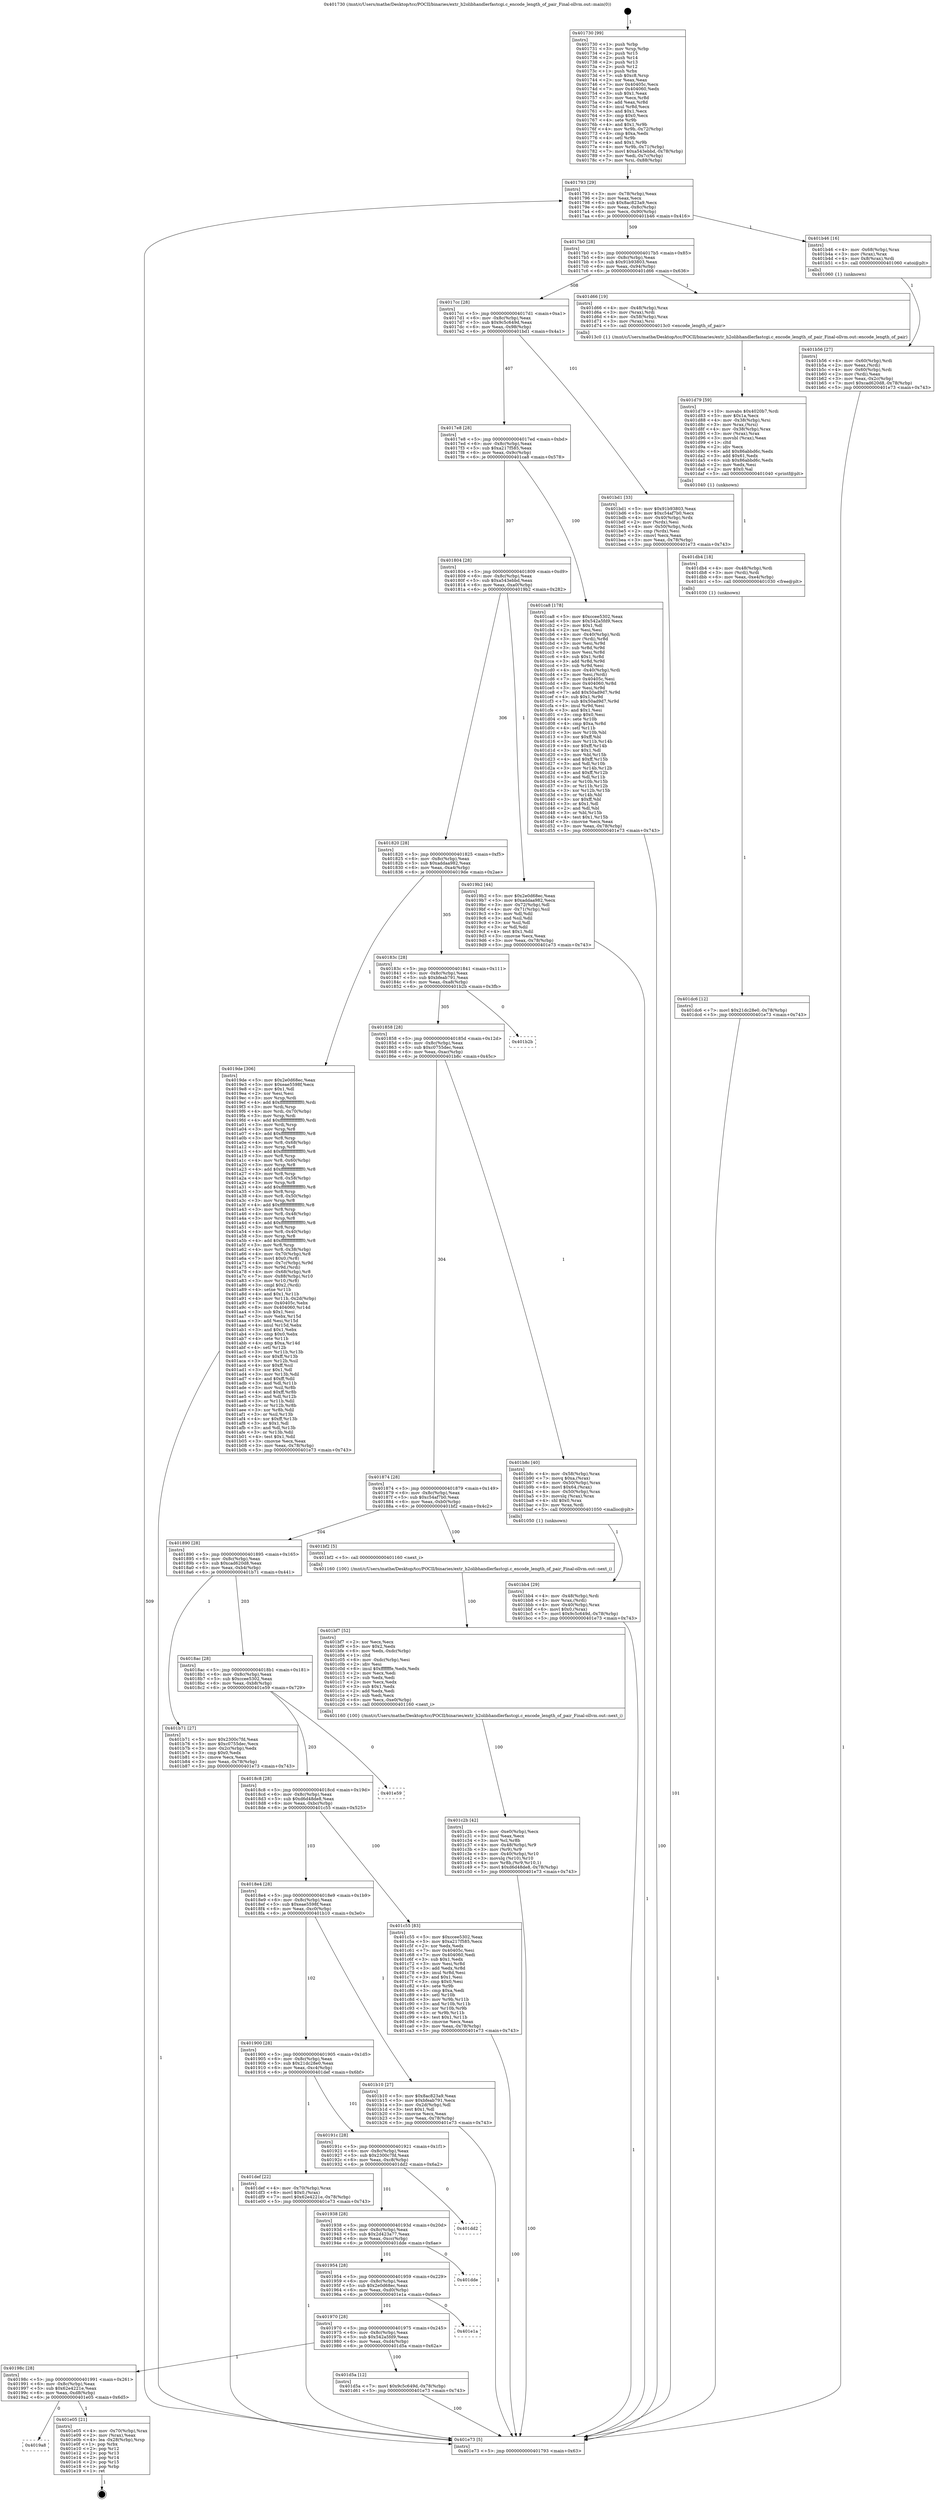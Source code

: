 digraph "0x401730" {
  label = "0x401730 (/mnt/c/Users/mathe/Desktop/tcc/POCII/binaries/extr_h2olibhandlerfastcgi.c_encode_length_of_pair_Final-ollvm.out::main(0))"
  labelloc = "t"
  node[shape=record]

  Entry [label="",width=0.3,height=0.3,shape=circle,fillcolor=black,style=filled]
  "0x401793" [label="{
     0x401793 [29]\l
     | [instrs]\l
     &nbsp;&nbsp;0x401793 \<+3\>: mov -0x78(%rbp),%eax\l
     &nbsp;&nbsp;0x401796 \<+2\>: mov %eax,%ecx\l
     &nbsp;&nbsp;0x401798 \<+6\>: sub $0x8ac823a9,%ecx\l
     &nbsp;&nbsp;0x40179e \<+6\>: mov %eax,-0x8c(%rbp)\l
     &nbsp;&nbsp;0x4017a4 \<+6\>: mov %ecx,-0x90(%rbp)\l
     &nbsp;&nbsp;0x4017aa \<+6\>: je 0000000000401b46 \<main+0x416\>\l
  }"]
  "0x401b46" [label="{
     0x401b46 [16]\l
     | [instrs]\l
     &nbsp;&nbsp;0x401b46 \<+4\>: mov -0x68(%rbp),%rax\l
     &nbsp;&nbsp;0x401b4a \<+3\>: mov (%rax),%rax\l
     &nbsp;&nbsp;0x401b4d \<+4\>: mov 0x8(%rax),%rdi\l
     &nbsp;&nbsp;0x401b51 \<+5\>: call 0000000000401060 \<atoi@plt\>\l
     | [calls]\l
     &nbsp;&nbsp;0x401060 \{1\} (unknown)\l
  }"]
  "0x4017b0" [label="{
     0x4017b0 [28]\l
     | [instrs]\l
     &nbsp;&nbsp;0x4017b0 \<+5\>: jmp 00000000004017b5 \<main+0x85\>\l
     &nbsp;&nbsp;0x4017b5 \<+6\>: mov -0x8c(%rbp),%eax\l
     &nbsp;&nbsp;0x4017bb \<+5\>: sub $0x91b93803,%eax\l
     &nbsp;&nbsp;0x4017c0 \<+6\>: mov %eax,-0x94(%rbp)\l
     &nbsp;&nbsp;0x4017c6 \<+6\>: je 0000000000401d66 \<main+0x636\>\l
  }"]
  Exit [label="",width=0.3,height=0.3,shape=circle,fillcolor=black,style=filled,peripheries=2]
  "0x401d66" [label="{
     0x401d66 [19]\l
     | [instrs]\l
     &nbsp;&nbsp;0x401d66 \<+4\>: mov -0x48(%rbp),%rax\l
     &nbsp;&nbsp;0x401d6a \<+3\>: mov (%rax),%rdi\l
     &nbsp;&nbsp;0x401d6d \<+4\>: mov -0x58(%rbp),%rax\l
     &nbsp;&nbsp;0x401d71 \<+3\>: mov (%rax),%rsi\l
     &nbsp;&nbsp;0x401d74 \<+5\>: call 00000000004013c0 \<encode_length_of_pair\>\l
     | [calls]\l
     &nbsp;&nbsp;0x4013c0 \{1\} (/mnt/c/Users/mathe/Desktop/tcc/POCII/binaries/extr_h2olibhandlerfastcgi.c_encode_length_of_pair_Final-ollvm.out::encode_length_of_pair)\l
  }"]
  "0x4017cc" [label="{
     0x4017cc [28]\l
     | [instrs]\l
     &nbsp;&nbsp;0x4017cc \<+5\>: jmp 00000000004017d1 \<main+0xa1\>\l
     &nbsp;&nbsp;0x4017d1 \<+6\>: mov -0x8c(%rbp),%eax\l
     &nbsp;&nbsp;0x4017d7 \<+5\>: sub $0x9c5c649d,%eax\l
     &nbsp;&nbsp;0x4017dc \<+6\>: mov %eax,-0x98(%rbp)\l
     &nbsp;&nbsp;0x4017e2 \<+6\>: je 0000000000401bd1 \<main+0x4a1\>\l
  }"]
  "0x4019a8" [label="{
     0x4019a8\l
  }", style=dashed]
  "0x401bd1" [label="{
     0x401bd1 [33]\l
     | [instrs]\l
     &nbsp;&nbsp;0x401bd1 \<+5\>: mov $0x91b93803,%eax\l
     &nbsp;&nbsp;0x401bd6 \<+5\>: mov $0xc54af7b0,%ecx\l
     &nbsp;&nbsp;0x401bdb \<+4\>: mov -0x40(%rbp),%rdx\l
     &nbsp;&nbsp;0x401bdf \<+2\>: mov (%rdx),%esi\l
     &nbsp;&nbsp;0x401be1 \<+4\>: mov -0x50(%rbp),%rdx\l
     &nbsp;&nbsp;0x401be5 \<+2\>: cmp (%rdx),%esi\l
     &nbsp;&nbsp;0x401be7 \<+3\>: cmovl %ecx,%eax\l
     &nbsp;&nbsp;0x401bea \<+3\>: mov %eax,-0x78(%rbp)\l
     &nbsp;&nbsp;0x401bed \<+5\>: jmp 0000000000401e73 \<main+0x743\>\l
  }"]
  "0x4017e8" [label="{
     0x4017e8 [28]\l
     | [instrs]\l
     &nbsp;&nbsp;0x4017e8 \<+5\>: jmp 00000000004017ed \<main+0xbd\>\l
     &nbsp;&nbsp;0x4017ed \<+6\>: mov -0x8c(%rbp),%eax\l
     &nbsp;&nbsp;0x4017f3 \<+5\>: sub $0xa217f585,%eax\l
     &nbsp;&nbsp;0x4017f8 \<+6\>: mov %eax,-0x9c(%rbp)\l
     &nbsp;&nbsp;0x4017fe \<+6\>: je 0000000000401ca8 \<main+0x578\>\l
  }"]
  "0x401e05" [label="{
     0x401e05 [21]\l
     | [instrs]\l
     &nbsp;&nbsp;0x401e05 \<+4\>: mov -0x70(%rbp),%rax\l
     &nbsp;&nbsp;0x401e09 \<+2\>: mov (%rax),%eax\l
     &nbsp;&nbsp;0x401e0b \<+4\>: lea -0x28(%rbp),%rsp\l
     &nbsp;&nbsp;0x401e0f \<+1\>: pop %rbx\l
     &nbsp;&nbsp;0x401e10 \<+2\>: pop %r12\l
     &nbsp;&nbsp;0x401e12 \<+2\>: pop %r13\l
     &nbsp;&nbsp;0x401e14 \<+2\>: pop %r14\l
     &nbsp;&nbsp;0x401e16 \<+2\>: pop %r15\l
     &nbsp;&nbsp;0x401e18 \<+1\>: pop %rbp\l
     &nbsp;&nbsp;0x401e19 \<+1\>: ret\l
  }"]
  "0x401ca8" [label="{
     0x401ca8 [178]\l
     | [instrs]\l
     &nbsp;&nbsp;0x401ca8 \<+5\>: mov $0xccee5302,%eax\l
     &nbsp;&nbsp;0x401cad \<+5\>: mov $0x542a5fd9,%ecx\l
     &nbsp;&nbsp;0x401cb2 \<+2\>: mov $0x1,%dl\l
     &nbsp;&nbsp;0x401cb4 \<+2\>: xor %esi,%esi\l
     &nbsp;&nbsp;0x401cb6 \<+4\>: mov -0x40(%rbp),%rdi\l
     &nbsp;&nbsp;0x401cba \<+3\>: mov (%rdi),%r8d\l
     &nbsp;&nbsp;0x401cbd \<+3\>: mov %esi,%r9d\l
     &nbsp;&nbsp;0x401cc0 \<+3\>: sub %r8d,%r9d\l
     &nbsp;&nbsp;0x401cc3 \<+3\>: mov %esi,%r8d\l
     &nbsp;&nbsp;0x401cc6 \<+4\>: sub $0x1,%r8d\l
     &nbsp;&nbsp;0x401cca \<+3\>: add %r8d,%r9d\l
     &nbsp;&nbsp;0x401ccd \<+3\>: sub %r9d,%esi\l
     &nbsp;&nbsp;0x401cd0 \<+4\>: mov -0x40(%rbp),%rdi\l
     &nbsp;&nbsp;0x401cd4 \<+2\>: mov %esi,(%rdi)\l
     &nbsp;&nbsp;0x401cd6 \<+7\>: mov 0x40405c,%esi\l
     &nbsp;&nbsp;0x401cdd \<+8\>: mov 0x404060,%r8d\l
     &nbsp;&nbsp;0x401ce5 \<+3\>: mov %esi,%r9d\l
     &nbsp;&nbsp;0x401ce8 \<+7\>: add $0x50ad9d7,%r9d\l
     &nbsp;&nbsp;0x401cef \<+4\>: sub $0x1,%r9d\l
     &nbsp;&nbsp;0x401cf3 \<+7\>: sub $0x50ad9d7,%r9d\l
     &nbsp;&nbsp;0x401cfa \<+4\>: imul %r9d,%esi\l
     &nbsp;&nbsp;0x401cfe \<+3\>: and $0x1,%esi\l
     &nbsp;&nbsp;0x401d01 \<+3\>: cmp $0x0,%esi\l
     &nbsp;&nbsp;0x401d04 \<+4\>: sete %r10b\l
     &nbsp;&nbsp;0x401d08 \<+4\>: cmp $0xa,%r8d\l
     &nbsp;&nbsp;0x401d0c \<+4\>: setl %r11b\l
     &nbsp;&nbsp;0x401d10 \<+3\>: mov %r10b,%bl\l
     &nbsp;&nbsp;0x401d13 \<+3\>: xor $0xff,%bl\l
     &nbsp;&nbsp;0x401d16 \<+3\>: mov %r11b,%r14b\l
     &nbsp;&nbsp;0x401d19 \<+4\>: xor $0xff,%r14b\l
     &nbsp;&nbsp;0x401d1d \<+3\>: xor $0x1,%dl\l
     &nbsp;&nbsp;0x401d20 \<+3\>: mov %bl,%r15b\l
     &nbsp;&nbsp;0x401d23 \<+4\>: and $0xff,%r15b\l
     &nbsp;&nbsp;0x401d27 \<+3\>: and %dl,%r10b\l
     &nbsp;&nbsp;0x401d2a \<+3\>: mov %r14b,%r12b\l
     &nbsp;&nbsp;0x401d2d \<+4\>: and $0xff,%r12b\l
     &nbsp;&nbsp;0x401d31 \<+3\>: and %dl,%r11b\l
     &nbsp;&nbsp;0x401d34 \<+3\>: or %r10b,%r15b\l
     &nbsp;&nbsp;0x401d37 \<+3\>: or %r11b,%r12b\l
     &nbsp;&nbsp;0x401d3a \<+3\>: xor %r12b,%r15b\l
     &nbsp;&nbsp;0x401d3d \<+3\>: or %r14b,%bl\l
     &nbsp;&nbsp;0x401d40 \<+3\>: xor $0xff,%bl\l
     &nbsp;&nbsp;0x401d43 \<+3\>: or $0x1,%dl\l
     &nbsp;&nbsp;0x401d46 \<+2\>: and %dl,%bl\l
     &nbsp;&nbsp;0x401d48 \<+3\>: or %bl,%r15b\l
     &nbsp;&nbsp;0x401d4b \<+4\>: test $0x1,%r15b\l
     &nbsp;&nbsp;0x401d4f \<+3\>: cmovne %ecx,%eax\l
     &nbsp;&nbsp;0x401d52 \<+3\>: mov %eax,-0x78(%rbp)\l
     &nbsp;&nbsp;0x401d55 \<+5\>: jmp 0000000000401e73 \<main+0x743\>\l
  }"]
  "0x401804" [label="{
     0x401804 [28]\l
     | [instrs]\l
     &nbsp;&nbsp;0x401804 \<+5\>: jmp 0000000000401809 \<main+0xd9\>\l
     &nbsp;&nbsp;0x401809 \<+6\>: mov -0x8c(%rbp),%eax\l
     &nbsp;&nbsp;0x40180f \<+5\>: sub $0xa543ebbd,%eax\l
     &nbsp;&nbsp;0x401814 \<+6\>: mov %eax,-0xa0(%rbp)\l
     &nbsp;&nbsp;0x40181a \<+6\>: je 00000000004019b2 \<main+0x282\>\l
  }"]
  "0x401dc6" [label="{
     0x401dc6 [12]\l
     | [instrs]\l
     &nbsp;&nbsp;0x401dc6 \<+7\>: movl $0x21dc28e0,-0x78(%rbp)\l
     &nbsp;&nbsp;0x401dcd \<+5\>: jmp 0000000000401e73 \<main+0x743\>\l
  }"]
  "0x4019b2" [label="{
     0x4019b2 [44]\l
     | [instrs]\l
     &nbsp;&nbsp;0x4019b2 \<+5\>: mov $0x2e0d68ec,%eax\l
     &nbsp;&nbsp;0x4019b7 \<+5\>: mov $0xaddaa982,%ecx\l
     &nbsp;&nbsp;0x4019bc \<+3\>: mov -0x72(%rbp),%dl\l
     &nbsp;&nbsp;0x4019bf \<+4\>: mov -0x71(%rbp),%sil\l
     &nbsp;&nbsp;0x4019c3 \<+3\>: mov %dl,%dil\l
     &nbsp;&nbsp;0x4019c6 \<+3\>: and %sil,%dil\l
     &nbsp;&nbsp;0x4019c9 \<+3\>: xor %sil,%dl\l
     &nbsp;&nbsp;0x4019cc \<+3\>: or %dl,%dil\l
     &nbsp;&nbsp;0x4019cf \<+4\>: test $0x1,%dil\l
     &nbsp;&nbsp;0x4019d3 \<+3\>: cmovne %ecx,%eax\l
     &nbsp;&nbsp;0x4019d6 \<+3\>: mov %eax,-0x78(%rbp)\l
     &nbsp;&nbsp;0x4019d9 \<+5\>: jmp 0000000000401e73 \<main+0x743\>\l
  }"]
  "0x401820" [label="{
     0x401820 [28]\l
     | [instrs]\l
     &nbsp;&nbsp;0x401820 \<+5\>: jmp 0000000000401825 \<main+0xf5\>\l
     &nbsp;&nbsp;0x401825 \<+6\>: mov -0x8c(%rbp),%eax\l
     &nbsp;&nbsp;0x40182b \<+5\>: sub $0xaddaa982,%eax\l
     &nbsp;&nbsp;0x401830 \<+6\>: mov %eax,-0xa4(%rbp)\l
     &nbsp;&nbsp;0x401836 \<+6\>: je 00000000004019de \<main+0x2ae\>\l
  }"]
  "0x401e73" [label="{
     0x401e73 [5]\l
     | [instrs]\l
     &nbsp;&nbsp;0x401e73 \<+5\>: jmp 0000000000401793 \<main+0x63\>\l
  }"]
  "0x401730" [label="{
     0x401730 [99]\l
     | [instrs]\l
     &nbsp;&nbsp;0x401730 \<+1\>: push %rbp\l
     &nbsp;&nbsp;0x401731 \<+3\>: mov %rsp,%rbp\l
     &nbsp;&nbsp;0x401734 \<+2\>: push %r15\l
     &nbsp;&nbsp;0x401736 \<+2\>: push %r14\l
     &nbsp;&nbsp;0x401738 \<+2\>: push %r13\l
     &nbsp;&nbsp;0x40173a \<+2\>: push %r12\l
     &nbsp;&nbsp;0x40173c \<+1\>: push %rbx\l
     &nbsp;&nbsp;0x40173d \<+7\>: sub $0xc8,%rsp\l
     &nbsp;&nbsp;0x401744 \<+2\>: xor %eax,%eax\l
     &nbsp;&nbsp;0x401746 \<+7\>: mov 0x40405c,%ecx\l
     &nbsp;&nbsp;0x40174d \<+7\>: mov 0x404060,%edx\l
     &nbsp;&nbsp;0x401754 \<+3\>: sub $0x1,%eax\l
     &nbsp;&nbsp;0x401757 \<+3\>: mov %ecx,%r8d\l
     &nbsp;&nbsp;0x40175a \<+3\>: add %eax,%r8d\l
     &nbsp;&nbsp;0x40175d \<+4\>: imul %r8d,%ecx\l
     &nbsp;&nbsp;0x401761 \<+3\>: and $0x1,%ecx\l
     &nbsp;&nbsp;0x401764 \<+3\>: cmp $0x0,%ecx\l
     &nbsp;&nbsp;0x401767 \<+4\>: sete %r9b\l
     &nbsp;&nbsp;0x40176b \<+4\>: and $0x1,%r9b\l
     &nbsp;&nbsp;0x40176f \<+4\>: mov %r9b,-0x72(%rbp)\l
     &nbsp;&nbsp;0x401773 \<+3\>: cmp $0xa,%edx\l
     &nbsp;&nbsp;0x401776 \<+4\>: setl %r9b\l
     &nbsp;&nbsp;0x40177a \<+4\>: and $0x1,%r9b\l
     &nbsp;&nbsp;0x40177e \<+4\>: mov %r9b,-0x71(%rbp)\l
     &nbsp;&nbsp;0x401782 \<+7\>: movl $0xa543ebbd,-0x78(%rbp)\l
     &nbsp;&nbsp;0x401789 \<+3\>: mov %edi,-0x7c(%rbp)\l
     &nbsp;&nbsp;0x40178c \<+7\>: mov %rsi,-0x88(%rbp)\l
  }"]
  "0x401db4" [label="{
     0x401db4 [18]\l
     | [instrs]\l
     &nbsp;&nbsp;0x401db4 \<+4\>: mov -0x48(%rbp),%rdi\l
     &nbsp;&nbsp;0x401db8 \<+3\>: mov (%rdi),%rdi\l
     &nbsp;&nbsp;0x401dbb \<+6\>: mov %eax,-0xe4(%rbp)\l
     &nbsp;&nbsp;0x401dc1 \<+5\>: call 0000000000401030 \<free@plt\>\l
     | [calls]\l
     &nbsp;&nbsp;0x401030 \{1\} (unknown)\l
  }"]
  "0x4019de" [label="{
     0x4019de [306]\l
     | [instrs]\l
     &nbsp;&nbsp;0x4019de \<+5\>: mov $0x2e0d68ec,%eax\l
     &nbsp;&nbsp;0x4019e3 \<+5\>: mov $0xeae5598f,%ecx\l
     &nbsp;&nbsp;0x4019e8 \<+2\>: mov $0x1,%dl\l
     &nbsp;&nbsp;0x4019ea \<+2\>: xor %esi,%esi\l
     &nbsp;&nbsp;0x4019ec \<+3\>: mov %rsp,%rdi\l
     &nbsp;&nbsp;0x4019ef \<+4\>: add $0xfffffffffffffff0,%rdi\l
     &nbsp;&nbsp;0x4019f3 \<+3\>: mov %rdi,%rsp\l
     &nbsp;&nbsp;0x4019f6 \<+4\>: mov %rdi,-0x70(%rbp)\l
     &nbsp;&nbsp;0x4019fa \<+3\>: mov %rsp,%rdi\l
     &nbsp;&nbsp;0x4019fd \<+4\>: add $0xfffffffffffffff0,%rdi\l
     &nbsp;&nbsp;0x401a01 \<+3\>: mov %rdi,%rsp\l
     &nbsp;&nbsp;0x401a04 \<+3\>: mov %rsp,%r8\l
     &nbsp;&nbsp;0x401a07 \<+4\>: add $0xfffffffffffffff0,%r8\l
     &nbsp;&nbsp;0x401a0b \<+3\>: mov %r8,%rsp\l
     &nbsp;&nbsp;0x401a0e \<+4\>: mov %r8,-0x68(%rbp)\l
     &nbsp;&nbsp;0x401a12 \<+3\>: mov %rsp,%r8\l
     &nbsp;&nbsp;0x401a15 \<+4\>: add $0xfffffffffffffff0,%r8\l
     &nbsp;&nbsp;0x401a19 \<+3\>: mov %r8,%rsp\l
     &nbsp;&nbsp;0x401a1c \<+4\>: mov %r8,-0x60(%rbp)\l
     &nbsp;&nbsp;0x401a20 \<+3\>: mov %rsp,%r8\l
     &nbsp;&nbsp;0x401a23 \<+4\>: add $0xfffffffffffffff0,%r8\l
     &nbsp;&nbsp;0x401a27 \<+3\>: mov %r8,%rsp\l
     &nbsp;&nbsp;0x401a2a \<+4\>: mov %r8,-0x58(%rbp)\l
     &nbsp;&nbsp;0x401a2e \<+3\>: mov %rsp,%r8\l
     &nbsp;&nbsp;0x401a31 \<+4\>: add $0xfffffffffffffff0,%r8\l
     &nbsp;&nbsp;0x401a35 \<+3\>: mov %r8,%rsp\l
     &nbsp;&nbsp;0x401a38 \<+4\>: mov %r8,-0x50(%rbp)\l
     &nbsp;&nbsp;0x401a3c \<+3\>: mov %rsp,%r8\l
     &nbsp;&nbsp;0x401a3f \<+4\>: add $0xfffffffffffffff0,%r8\l
     &nbsp;&nbsp;0x401a43 \<+3\>: mov %r8,%rsp\l
     &nbsp;&nbsp;0x401a46 \<+4\>: mov %r8,-0x48(%rbp)\l
     &nbsp;&nbsp;0x401a4a \<+3\>: mov %rsp,%r8\l
     &nbsp;&nbsp;0x401a4d \<+4\>: add $0xfffffffffffffff0,%r8\l
     &nbsp;&nbsp;0x401a51 \<+3\>: mov %r8,%rsp\l
     &nbsp;&nbsp;0x401a54 \<+4\>: mov %r8,-0x40(%rbp)\l
     &nbsp;&nbsp;0x401a58 \<+3\>: mov %rsp,%r8\l
     &nbsp;&nbsp;0x401a5b \<+4\>: add $0xfffffffffffffff0,%r8\l
     &nbsp;&nbsp;0x401a5f \<+3\>: mov %r8,%rsp\l
     &nbsp;&nbsp;0x401a62 \<+4\>: mov %r8,-0x38(%rbp)\l
     &nbsp;&nbsp;0x401a66 \<+4\>: mov -0x70(%rbp),%r8\l
     &nbsp;&nbsp;0x401a6a \<+7\>: movl $0x0,(%r8)\l
     &nbsp;&nbsp;0x401a71 \<+4\>: mov -0x7c(%rbp),%r9d\l
     &nbsp;&nbsp;0x401a75 \<+3\>: mov %r9d,(%rdi)\l
     &nbsp;&nbsp;0x401a78 \<+4\>: mov -0x68(%rbp),%r8\l
     &nbsp;&nbsp;0x401a7c \<+7\>: mov -0x88(%rbp),%r10\l
     &nbsp;&nbsp;0x401a83 \<+3\>: mov %r10,(%r8)\l
     &nbsp;&nbsp;0x401a86 \<+3\>: cmpl $0x2,(%rdi)\l
     &nbsp;&nbsp;0x401a89 \<+4\>: setne %r11b\l
     &nbsp;&nbsp;0x401a8d \<+4\>: and $0x1,%r11b\l
     &nbsp;&nbsp;0x401a91 \<+4\>: mov %r11b,-0x2d(%rbp)\l
     &nbsp;&nbsp;0x401a95 \<+7\>: mov 0x40405c,%ebx\l
     &nbsp;&nbsp;0x401a9c \<+8\>: mov 0x404060,%r14d\l
     &nbsp;&nbsp;0x401aa4 \<+3\>: sub $0x1,%esi\l
     &nbsp;&nbsp;0x401aa7 \<+3\>: mov %ebx,%r15d\l
     &nbsp;&nbsp;0x401aaa \<+3\>: add %esi,%r15d\l
     &nbsp;&nbsp;0x401aad \<+4\>: imul %r15d,%ebx\l
     &nbsp;&nbsp;0x401ab1 \<+3\>: and $0x1,%ebx\l
     &nbsp;&nbsp;0x401ab4 \<+3\>: cmp $0x0,%ebx\l
     &nbsp;&nbsp;0x401ab7 \<+4\>: sete %r11b\l
     &nbsp;&nbsp;0x401abb \<+4\>: cmp $0xa,%r14d\l
     &nbsp;&nbsp;0x401abf \<+4\>: setl %r12b\l
     &nbsp;&nbsp;0x401ac3 \<+3\>: mov %r11b,%r13b\l
     &nbsp;&nbsp;0x401ac6 \<+4\>: xor $0xff,%r13b\l
     &nbsp;&nbsp;0x401aca \<+3\>: mov %r12b,%sil\l
     &nbsp;&nbsp;0x401acd \<+4\>: xor $0xff,%sil\l
     &nbsp;&nbsp;0x401ad1 \<+3\>: xor $0x1,%dl\l
     &nbsp;&nbsp;0x401ad4 \<+3\>: mov %r13b,%dil\l
     &nbsp;&nbsp;0x401ad7 \<+4\>: and $0xff,%dil\l
     &nbsp;&nbsp;0x401adb \<+3\>: and %dl,%r11b\l
     &nbsp;&nbsp;0x401ade \<+3\>: mov %sil,%r8b\l
     &nbsp;&nbsp;0x401ae1 \<+4\>: and $0xff,%r8b\l
     &nbsp;&nbsp;0x401ae5 \<+3\>: and %dl,%r12b\l
     &nbsp;&nbsp;0x401ae8 \<+3\>: or %r11b,%dil\l
     &nbsp;&nbsp;0x401aeb \<+3\>: or %r12b,%r8b\l
     &nbsp;&nbsp;0x401aee \<+3\>: xor %r8b,%dil\l
     &nbsp;&nbsp;0x401af1 \<+3\>: or %sil,%r13b\l
     &nbsp;&nbsp;0x401af4 \<+4\>: xor $0xff,%r13b\l
     &nbsp;&nbsp;0x401af8 \<+3\>: or $0x1,%dl\l
     &nbsp;&nbsp;0x401afb \<+3\>: and %dl,%r13b\l
     &nbsp;&nbsp;0x401afe \<+3\>: or %r13b,%dil\l
     &nbsp;&nbsp;0x401b01 \<+4\>: test $0x1,%dil\l
     &nbsp;&nbsp;0x401b05 \<+3\>: cmovne %ecx,%eax\l
     &nbsp;&nbsp;0x401b08 \<+3\>: mov %eax,-0x78(%rbp)\l
     &nbsp;&nbsp;0x401b0b \<+5\>: jmp 0000000000401e73 \<main+0x743\>\l
  }"]
  "0x40183c" [label="{
     0x40183c [28]\l
     | [instrs]\l
     &nbsp;&nbsp;0x40183c \<+5\>: jmp 0000000000401841 \<main+0x111\>\l
     &nbsp;&nbsp;0x401841 \<+6\>: mov -0x8c(%rbp),%eax\l
     &nbsp;&nbsp;0x401847 \<+5\>: sub $0xbfeab791,%eax\l
     &nbsp;&nbsp;0x40184c \<+6\>: mov %eax,-0xa8(%rbp)\l
     &nbsp;&nbsp;0x401852 \<+6\>: je 0000000000401b2b \<main+0x3fb\>\l
  }"]
  "0x401d79" [label="{
     0x401d79 [59]\l
     | [instrs]\l
     &nbsp;&nbsp;0x401d79 \<+10\>: movabs $0x4020b7,%rdi\l
     &nbsp;&nbsp;0x401d83 \<+5\>: mov $0x1a,%ecx\l
     &nbsp;&nbsp;0x401d88 \<+4\>: mov -0x38(%rbp),%rsi\l
     &nbsp;&nbsp;0x401d8c \<+3\>: mov %rax,(%rsi)\l
     &nbsp;&nbsp;0x401d8f \<+4\>: mov -0x38(%rbp),%rax\l
     &nbsp;&nbsp;0x401d93 \<+3\>: mov (%rax),%rax\l
     &nbsp;&nbsp;0x401d96 \<+3\>: movsbl (%rax),%eax\l
     &nbsp;&nbsp;0x401d99 \<+1\>: cltd\l
     &nbsp;&nbsp;0x401d9a \<+2\>: idiv %ecx\l
     &nbsp;&nbsp;0x401d9c \<+6\>: add $0x86abbd6c,%edx\l
     &nbsp;&nbsp;0x401da2 \<+3\>: add $0x61,%edx\l
     &nbsp;&nbsp;0x401da5 \<+6\>: sub $0x86abbd6c,%edx\l
     &nbsp;&nbsp;0x401dab \<+2\>: mov %edx,%esi\l
     &nbsp;&nbsp;0x401dad \<+2\>: mov $0x0,%al\l
     &nbsp;&nbsp;0x401daf \<+5\>: call 0000000000401040 \<printf@plt\>\l
     | [calls]\l
     &nbsp;&nbsp;0x401040 \{1\} (unknown)\l
  }"]
  "0x40198c" [label="{
     0x40198c [28]\l
     | [instrs]\l
     &nbsp;&nbsp;0x40198c \<+5\>: jmp 0000000000401991 \<main+0x261\>\l
     &nbsp;&nbsp;0x401991 \<+6\>: mov -0x8c(%rbp),%eax\l
     &nbsp;&nbsp;0x401997 \<+5\>: sub $0x62e4221e,%eax\l
     &nbsp;&nbsp;0x40199c \<+6\>: mov %eax,-0xd8(%rbp)\l
     &nbsp;&nbsp;0x4019a2 \<+6\>: je 0000000000401e05 \<main+0x6d5\>\l
  }"]
  "0x401b2b" [label="{
     0x401b2b\l
  }", style=dashed]
  "0x401858" [label="{
     0x401858 [28]\l
     | [instrs]\l
     &nbsp;&nbsp;0x401858 \<+5\>: jmp 000000000040185d \<main+0x12d\>\l
     &nbsp;&nbsp;0x40185d \<+6\>: mov -0x8c(%rbp),%eax\l
     &nbsp;&nbsp;0x401863 \<+5\>: sub $0xc0755dec,%eax\l
     &nbsp;&nbsp;0x401868 \<+6\>: mov %eax,-0xac(%rbp)\l
     &nbsp;&nbsp;0x40186e \<+6\>: je 0000000000401b8c \<main+0x45c\>\l
  }"]
  "0x401d5a" [label="{
     0x401d5a [12]\l
     | [instrs]\l
     &nbsp;&nbsp;0x401d5a \<+7\>: movl $0x9c5c649d,-0x78(%rbp)\l
     &nbsp;&nbsp;0x401d61 \<+5\>: jmp 0000000000401e73 \<main+0x743\>\l
  }"]
  "0x401b8c" [label="{
     0x401b8c [40]\l
     | [instrs]\l
     &nbsp;&nbsp;0x401b8c \<+4\>: mov -0x58(%rbp),%rax\l
     &nbsp;&nbsp;0x401b90 \<+7\>: movq $0xa,(%rax)\l
     &nbsp;&nbsp;0x401b97 \<+4\>: mov -0x50(%rbp),%rax\l
     &nbsp;&nbsp;0x401b9b \<+6\>: movl $0x64,(%rax)\l
     &nbsp;&nbsp;0x401ba1 \<+4\>: mov -0x50(%rbp),%rax\l
     &nbsp;&nbsp;0x401ba5 \<+3\>: movslq (%rax),%rax\l
     &nbsp;&nbsp;0x401ba8 \<+4\>: shl $0x0,%rax\l
     &nbsp;&nbsp;0x401bac \<+3\>: mov %rax,%rdi\l
     &nbsp;&nbsp;0x401baf \<+5\>: call 0000000000401050 \<malloc@plt\>\l
     | [calls]\l
     &nbsp;&nbsp;0x401050 \{1\} (unknown)\l
  }"]
  "0x401874" [label="{
     0x401874 [28]\l
     | [instrs]\l
     &nbsp;&nbsp;0x401874 \<+5\>: jmp 0000000000401879 \<main+0x149\>\l
     &nbsp;&nbsp;0x401879 \<+6\>: mov -0x8c(%rbp),%eax\l
     &nbsp;&nbsp;0x40187f \<+5\>: sub $0xc54af7b0,%eax\l
     &nbsp;&nbsp;0x401884 \<+6\>: mov %eax,-0xb0(%rbp)\l
     &nbsp;&nbsp;0x40188a \<+6\>: je 0000000000401bf2 \<main+0x4c2\>\l
  }"]
  "0x401970" [label="{
     0x401970 [28]\l
     | [instrs]\l
     &nbsp;&nbsp;0x401970 \<+5\>: jmp 0000000000401975 \<main+0x245\>\l
     &nbsp;&nbsp;0x401975 \<+6\>: mov -0x8c(%rbp),%eax\l
     &nbsp;&nbsp;0x40197b \<+5\>: sub $0x542a5fd9,%eax\l
     &nbsp;&nbsp;0x401980 \<+6\>: mov %eax,-0xd4(%rbp)\l
     &nbsp;&nbsp;0x401986 \<+6\>: je 0000000000401d5a \<main+0x62a\>\l
  }"]
  "0x401bf2" [label="{
     0x401bf2 [5]\l
     | [instrs]\l
     &nbsp;&nbsp;0x401bf2 \<+5\>: call 0000000000401160 \<next_i\>\l
     | [calls]\l
     &nbsp;&nbsp;0x401160 \{100\} (/mnt/c/Users/mathe/Desktop/tcc/POCII/binaries/extr_h2olibhandlerfastcgi.c_encode_length_of_pair_Final-ollvm.out::next_i)\l
  }"]
  "0x401890" [label="{
     0x401890 [28]\l
     | [instrs]\l
     &nbsp;&nbsp;0x401890 \<+5\>: jmp 0000000000401895 \<main+0x165\>\l
     &nbsp;&nbsp;0x401895 \<+6\>: mov -0x8c(%rbp),%eax\l
     &nbsp;&nbsp;0x40189b \<+5\>: sub $0xcad620d8,%eax\l
     &nbsp;&nbsp;0x4018a0 \<+6\>: mov %eax,-0xb4(%rbp)\l
     &nbsp;&nbsp;0x4018a6 \<+6\>: je 0000000000401b71 \<main+0x441\>\l
  }"]
  "0x401e1a" [label="{
     0x401e1a\l
  }", style=dashed]
  "0x401b71" [label="{
     0x401b71 [27]\l
     | [instrs]\l
     &nbsp;&nbsp;0x401b71 \<+5\>: mov $0x2300c7fd,%eax\l
     &nbsp;&nbsp;0x401b76 \<+5\>: mov $0xc0755dec,%ecx\l
     &nbsp;&nbsp;0x401b7b \<+3\>: mov -0x2c(%rbp),%edx\l
     &nbsp;&nbsp;0x401b7e \<+3\>: cmp $0x0,%edx\l
     &nbsp;&nbsp;0x401b81 \<+3\>: cmove %ecx,%eax\l
     &nbsp;&nbsp;0x401b84 \<+3\>: mov %eax,-0x78(%rbp)\l
     &nbsp;&nbsp;0x401b87 \<+5\>: jmp 0000000000401e73 \<main+0x743\>\l
  }"]
  "0x4018ac" [label="{
     0x4018ac [28]\l
     | [instrs]\l
     &nbsp;&nbsp;0x4018ac \<+5\>: jmp 00000000004018b1 \<main+0x181\>\l
     &nbsp;&nbsp;0x4018b1 \<+6\>: mov -0x8c(%rbp),%eax\l
     &nbsp;&nbsp;0x4018b7 \<+5\>: sub $0xccee5302,%eax\l
     &nbsp;&nbsp;0x4018bc \<+6\>: mov %eax,-0xb8(%rbp)\l
     &nbsp;&nbsp;0x4018c2 \<+6\>: je 0000000000401e59 \<main+0x729\>\l
  }"]
  "0x401954" [label="{
     0x401954 [28]\l
     | [instrs]\l
     &nbsp;&nbsp;0x401954 \<+5\>: jmp 0000000000401959 \<main+0x229\>\l
     &nbsp;&nbsp;0x401959 \<+6\>: mov -0x8c(%rbp),%eax\l
     &nbsp;&nbsp;0x40195f \<+5\>: sub $0x2e0d68ec,%eax\l
     &nbsp;&nbsp;0x401964 \<+6\>: mov %eax,-0xd0(%rbp)\l
     &nbsp;&nbsp;0x40196a \<+6\>: je 0000000000401e1a \<main+0x6ea\>\l
  }"]
  "0x401e59" [label="{
     0x401e59\l
  }", style=dashed]
  "0x4018c8" [label="{
     0x4018c8 [28]\l
     | [instrs]\l
     &nbsp;&nbsp;0x4018c8 \<+5\>: jmp 00000000004018cd \<main+0x19d\>\l
     &nbsp;&nbsp;0x4018cd \<+6\>: mov -0x8c(%rbp),%eax\l
     &nbsp;&nbsp;0x4018d3 \<+5\>: sub $0xd6d48de8,%eax\l
     &nbsp;&nbsp;0x4018d8 \<+6\>: mov %eax,-0xbc(%rbp)\l
     &nbsp;&nbsp;0x4018de \<+6\>: je 0000000000401c55 \<main+0x525\>\l
  }"]
  "0x401dde" [label="{
     0x401dde\l
  }", style=dashed]
  "0x401c55" [label="{
     0x401c55 [83]\l
     | [instrs]\l
     &nbsp;&nbsp;0x401c55 \<+5\>: mov $0xccee5302,%eax\l
     &nbsp;&nbsp;0x401c5a \<+5\>: mov $0xa217f585,%ecx\l
     &nbsp;&nbsp;0x401c5f \<+2\>: xor %edx,%edx\l
     &nbsp;&nbsp;0x401c61 \<+7\>: mov 0x40405c,%esi\l
     &nbsp;&nbsp;0x401c68 \<+7\>: mov 0x404060,%edi\l
     &nbsp;&nbsp;0x401c6f \<+3\>: sub $0x1,%edx\l
     &nbsp;&nbsp;0x401c72 \<+3\>: mov %esi,%r8d\l
     &nbsp;&nbsp;0x401c75 \<+3\>: add %edx,%r8d\l
     &nbsp;&nbsp;0x401c78 \<+4\>: imul %r8d,%esi\l
     &nbsp;&nbsp;0x401c7c \<+3\>: and $0x1,%esi\l
     &nbsp;&nbsp;0x401c7f \<+3\>: cmp $0x0,%esi\l
     &nbsp;&nbsp;0x401c82 \<+4\>: sete %r9b\l
     &nbsp;&nbsp;0x401c86 \<+3\>: cmp $0xa,%edi\l
     &nbsp;&nbsp;0x401c89 \<+4\>: setl %r10b\l
     &nbsp;&nbsp;0x401c8d \<+3\>: mov %r9b,%r11b\l
     &nbsp;&nbsp;0x401c90 \<+3\>: and %r10b,%r11b\l
     &nbsp;&nbsp;0x401c93 \<+3\>: xor %r10b,%r9b\l
     &nbsp;&nbsp;0x401c96 \<+3\>: or %r9b,%r11b\l
     &nbsp;&nbsp;0x401c99 \<+4\>: test $0x1,%r11b\l
     &nbsp;&nbsp;0x401c9d \<+3\>: cmovne %ecx,%eax\l
     &nbsp;&nbsp;0x401ca0 \<+3\>: mov %eax,-0x78(%rbp)\l
     &nbsp;&nbsp;0x401ca3 \<+5\>: jmp 0000000000401e73 \<main+0x743\>\l
  }"]
  "0x4018e4" [label="{
     0x4018e4 [28]\l
     | [instrs]\l
     &nbsp;&nbsp;0x4018e4 \<+5\>: jmp 00000000004018e9 \<main+0x1b9\>\l
     &nbsp;&nbsp;0x4018e9 \<+6\>: mov -0x8c(%rbp),%eax\l
     &nbsp;&nbsp;0x4018ef \<+5\>: sub $0xeae5598f,%eax\l
     &nbsp;&nbsp;0x4018f4 \<+6\>: mov %eax,-0xc0(%rbp)\l
     &nbsp;&nbsp;0x4018fa \<+6\>: je 0000000000401b10 \<main+0x3e0\>\l
  }"]
  "0x401938" [label="{
     0x401938 [28]\l
     | [instrs]\l
     &nbsp;&nbsp;0x401938 \<+5\>: jmp 000000000040193d \<main+0x20d\>\l
     &nbsp;&nbsp;0x40193d \<+6\>: mov -0x8c(%rbp),%eax\l
     &nbsp;&nbsp;0x401943 \<+5\>: sub $0x2d423a77,%eax\l
     &nbsp;&nbsp;0x401948 \<+6\>: mov %eax,-0xcc(%rbp)\l
     &nbsp;&nbsp;0x40194e \<+6\>: je 0000000000401dde \<main+0x6ae\>\l
  }"]
  "0x401b10" [label="{
     0x401b10 [27]\l
     | [instrs]\l
     &nbsp;&nbsp;0x401b10 \<+5\>: mov $0x8ac823a9,%eax\l
     &nbsp;&nbsp;0x401b15 \<+5\>: mov $0xbfeab791,%ecx\l
     &nbsp;&nbsp;0x401b1a \<+3\>: mov -0x2d(%rbp),%dl\l
     &nbsp;&nbsp;0x401b1d \<+3\>: test $0x1,%dl\l
     &nbsp;&nbsp;0x401b20 \<+3\>: cmovne %ecx,%eax\l
     &nbsp;&nbsp;0x401b23 \<+3\>: mov %eax,-0x78(%rbp)\l
     &nbsp;&nbsp;0x401b26 \<+5\>: jmp 0000000000401e73 \<main+0x743\>\l
  }"]
  "0x401900" [label="{
     0x401900 [28]\l
     | [instrs]\l
     &nbsp;&nbsp;0x401900 \<+5\>: jmp 0000000000401905 \<main+0x1d5\>\l
     &nbsp;&nbsp;0x401905 \<+6\>: mov -0x8c(%rbp),%eax\l
     &nbsp;&nbsp;0x40190b \<+5\>: sub $0x21dc28e0,%eax\l
     &nbsp;&nbsp;0x401910 \<+6\>: mov %eax,-0xc4(%rbp)\l
     &nbsp;&nbsp;0x401916 \<+6\>: je 0000000000401def \<main+0x6bf\>\l
  }"]
  "0x401b56" [label="{
     0x401b56 [27]\l
     | [instrs]\l
     &nbsp;&nbsp;0x401b56 \<+4\>: mov -0x60(%rbp),%rdi\l
     &nbsp;&nbsp;0x401b5a \<+2\>: mov %eax,(%rdi)\l
     &nbsp;&nbsp;0x401b5c \<+4\>: mov -0x60(%rbp),%rdi\l
     &nbsp;&nbsp;0x401b60 \<+2\>: mov (%rdi),%eax\l
     &nbsp;&nbsp;0x401b62 \<+3\>: mov %eax,-0x2c(%rbp)\l
     &nbsp;&nbsp;0x401b65 \<+7\>: movl $0xcad620d8,-0x78(%rbp)\l
     &nbsp;&nbsp;0x401b6c \<+5\>: jmp 0000000000401e73 \<main+0x743\>\l
  }"]
  "0x401bb4" [label="{
     0x401bb4 [29]\l
     | [instrs]\l
     &nbsp;&nbsp;0x401bb4 \<+4\>: mov -0x48(%rbp),%rdi\l
     &nbsp;&nbsp;0x401bb8 \<+3\>: mov %rax,(%rdi)\l
     &nbsp;&nbsp;0x401bbb \<+4\>: mov -0x40(%rbp),%rax\l
     &nbsp;&nbsp;0x401bbf \<+6\>: movl $0x0,(%rax)\l
     &nbsp;&nbsp;0x401bc5 \<+7\>: movl $0x9c5c649d,-0x78(%rbp)\l
     &nbsp;&nbsp;0x401bcc \<+5\>: jmp 0000000000401e73 \<main+0x743\>\l
  }"]
  "0x401bf7" [label="{
     0x401bf7 [52]\l
     | [instrs]\l
     &nbsp;&nbsp;0x401bf7 \<+2\>: xor %ecx,%ecx\l
     &nbsp;&nbsp;0x401bf9 \<+5\>: mov $0x2,%edx\l
     &nbsp;&nbsp;0x401bfe \<+6\>: mov %edx,-0xdc(%rbp)\l
     &nbsp;&nbsp;0x401c04 \<+1\>: cltd\l
     &nbsp;&nbsp;0x401c05 \<+6\>: mov -0xdc(%rbp),%esi\l
     &nbsp;&nbsp;0x401c0b \<+2\>: idiv %esi\l
     &nbsp;&nbsp;0x401c0d \<+6\>: imul $0xfffffffe,%edx,%edx\l
     &nbsp;&nbsp;0x401c13 \<+2\>: mov %ecx,%edi\l
     &nbsp;&nbsp;0x401c15 \<+2\>: sub %edx,%edi\l
     &nbsp;&nbsp;0x401c17 \<+2\>: mov %ecx,%edx\l
     &nbsp;&nbsp;0x401c19 \<+3\>: sub $0x1,%edx\l
     &nbsp;&nbsp;0x401c1c \<+2\>: add %edx,%edi\l
     &nbsp;&nbsp;0x401c1e \<+2\>: sub %edi,%ecx\l
     &nbsp;&nbsp;0x401c20 \<+6\>: mov %ecx,-0xe0(%rbp)\l
     &nbsp;&nbsp;0x401c26 \<+5\>: call 0000000000401160 \<next_i\>\l
     | [calls]\l
     &nbsp;&nbsp;0x401160 \{100\} (/mnt/c/Users/mathe/Desktop/tcc/POCII/binaries/extr_h2olibhandlerfastcgi.c_encode_length_of_pair_Final-ollvm.out::next_i)\l
  }"]
  "0x401c2b" [label="{
     0x401c2b [42]\l
     | [instrs]\l
     &nbsp;&nbsp;0x401c2b \<+6\>: mov -0xe0(%rbp),%ecx\l
     &nbsp;&nbsp;0x401c31 \<+3\>: imul %eax,%ecx\l
     &nbsp;&nbsp;0x401c34 \<+3\>: mov %cl,%r8b\l
     &nbsp;&nbsp;0x401c37 \<+4\>: mov -0x48(%rbp),%r9\l
     &nbsp;&nbsp;0x401c3b \<+3\>: mov (%r9),%r9\l
     &nbsp;&nbsp;0x401c3e \<+4\>: mov -0x40(%rbp),%r10\l
     &nbsp;&nbsp;0x401c42 \<+3\>: movslq (%r10),%r10\l
     &nbsp;&nbsp;0x401c45 \<+4\>: mov %r8b,(%r9,%r10,1)\l
     &nbsp;&nbsp;0x401c49 \<+7\>: movl $0xd6d48de8,-0x78(%rbp)\l
     &nbsp;&nbsp;0x401c50 \<+5\>: jmp 0000000000401e73 \<main+0x743\>\l
  }"]
  "0x401dd2" [label="{
     0x401dd2\l
  }", style=dashed]
  "0x401def" [label="{
     0x401def [22]\l
     | [instrs]\l
     &nbsp;&nbsp;0x401def \<+4\>: mov -0x70(%rbp),%rax\l
     &nbsp;&nbsp;0x401df3 \<+6\>: movl $0x0,(%rax)\l
     &nbsp;&nbsp;0x401df9 \<+7\>: movl $0x62e4221e,-0x78(%rbp)\l
     &nbsp;&nbsp;0x401e00 \<+5\>: jmp 0000000000401e73 \<main+0x743\>\l
  }"]
  "0x40191c" [label="{
     0x40191c [28]\l
     | [instrs]\l
     &nbsp;&nbsp;0x40191c \<+5\>: jmp 0000000000401921 \<main+0x1f1\>\l
     &nbsp;&nbsp;0x401921 \<+6\>: mov -0x8c(%rbp),%eax\l
     &nbsp;&nbsp;0x401927 \<+5\>: sub $0x2300c7fd,%eax\l
     &nbsp;&nbsp;0x40192c \<+6\>: mov %eax,-0xc8(%rbp)\l
     &nbsp;&nbsp;0x401932 \<+6\>: je 0000000000401dd2 \<main+0x6a2\>\l
  }"]
  Entry -> "0x401730" [label=" 1"]
  "0x401793" -> "0x401b46" [label=" 1"]
  "0x401793" -> "0x4017b0" [label=" 509"]
  "0x401e05" -> Exit [label=" 1"]
  "0x4017b0" -> "0x401d66" [label=" 1"]
  "0x4017b0" -> "0x4017cc" [label=" 508"]
  "0x40198c" -> "0x4019a8" [label=" 0"]
  "0x4017cc" -> "0x401bd1" [label=" 101"]
  "0x4017cc" -> "0x4017e8" [label=" 407"]
  "0x40198c" -> "0x401e05" [label=" 1"]
  "0x4017e8" -> "0x401ca8" [label=" 100"]
  "0x4017e8" -> "0x401804" [label=" 307"]
  "0x401def" -> "0x401e73" [label=" 1"]
  "0x401804" -> "0x4019b2" [label=" 1"]
  "0x401804" -> "0x401820" [label=" 306"]
  "0x4019b2" -> "0x401e73" [label=" 1"]
  "0x401730" -> "0x401793" [label=" 1"]
  "0x401e73" -> "0x401793" [label=" 509"]
  "0x401dc6" -> "0x401e73" [label=" 1"]
  "0x401820" -> "0x4019de" [label=" 1"]
  "0x401820" -> "0x40183c" [label=" 305"]
  "0x401db4" -> "0x401dc6" [label=" 1"]
  "0x4019de" -> "0x401e73" [label=" 1"]
  "0x401d79" -> "0x401db4" [label=" 1"]
  "0x40183c" -> "0x401b2b" [label=" 0"]
  "0x40183c" -> "0x401858" [label=" 305"]
  "0x401d66" -> "0x401d79" [label=" 1"]
  "0x401858" -> "0x401b8c" [label=" 1"]
  "0x401858" -> "0x401874" [label=" 304"]
  "0x401d5a" -> "0x401e73" [label=" 100"]
  "0x401874" -> "0x401bf2" [label=" 100"]
  "0x401874" -> "0x401890" [label=" 204"]
  "0x401970" -> "0x401d5a" [label=" 100"]
  "0x401890" -> "0x401b71" [label=" 1"]
  "0x401890" -> "0x4018ac" [label=" 203"]
  "0x401970" -> "0x40198c" [label=" 1"]
  "0x4018ac" -> "0x401e59" [label=" 0"]
  "0x4018ac" -> "0x4018c8" [label=" 203"]
  "0x401954" -> "0x401e1a" [label=" 0"]
  "0x4018c8" -> "0x401c55" [label=" 100"]
  "0x4018c8" -> "0x4018e4" [label=" 103"]
  "0x401954" -> "0x401970" [label=" 101"]
  "0x4018e4" -> "0x401b10" [label=" 1"]
  "0x4018e4" -> "0x401900" [label=" 102"]
  "0x401b10" -> "0x401e73" [label=" 1"]
  "0x401b46" -> "0x401b56" [label=" 1"]
  "0x401b56" -> "0x401e73" [label=" 1"]
  "0x401b71" -> "0x401e73" [label=" 1"]
  "0x401b8c" -> "0x401bb4" [label=" 1"]
  "0x401bb4" -> "0x401e73" [label=" 1"]
  "0x401bd1" -> "0x401e73" [label=" 101"]
  "0x401bf2" -> "0x401bf7" [label=" 100"]
  "0x401bf7" -> "0x401c2b" [label=" 100"]
  "0x401c2b" -> "0x401e73" [label=" 100"]
  "0x401c55" -> "0x401e73" [label=" 100"]
  "0x401ca8" -> "0x401e73" [label=" 100"]
  "0x401938" -> "0x401dde" [label=" 0"]
  "0x401900" -> "0x401def" [label=" 1"]
  "0x401900" -> "0x40191c" [label=" 101"]
  "0x401938" -> "0x401954" [label=" 101"]
  "0x40191c" -> "0x401dd2" [label=" 0"]
  "0x40191c" -> "0x401938" [label=" 101"]
}
